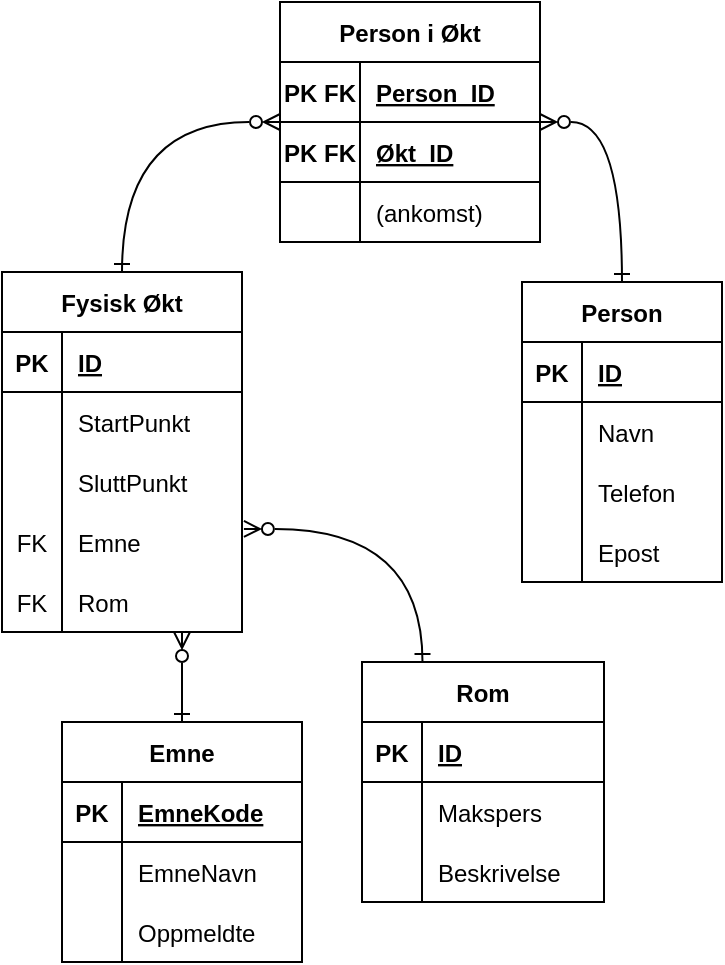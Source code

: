 <mxfile version="15.8.7" type="device"><diagram id="LNjsObr96MEVkVsBmlRo" name="Page-1"><mxGraphModel dx="649" dy="584" grid="1" gridSize="10" guides="1" tooltips="1" connect="1" arrows="1" fold="1" page="1" pageScale="1" pageWidth="827" pageHeight="1169" math="0" shadow="0"><root><mxCell id="0"/><mxCell id="1" parent="0"/><mxCell id="1TP7zdy_RqAheiUYBRkY-101" style="edgeStyle=orthogonalEdgeStyle;curved=1;rounded=0;orthogonalLoop=1;jettySize=auto;html=1;exitX=0.5;exitY=0;exitDx=0;exitDy=0;entryX=1;entryY=0.5;entryDx=0;entryDy=0;startArrow=ERone;startFill=0;endArrow=ERzeroToMany;endFill=0;" edge="1" parent="1" source="1TP7zdy_RqAheiUYBRkY-4" target="1TP7zdy_RqAheiUYBRkY-70"><mxGeometry relative="1" as="geometry"/></mxCell><mxCell id="1TP7zdy_RqAheiUYBRkY-4" value="Person" style="shape=table;startSize=30;container=1;collapsible=1;childLayout=tableLayout;fixedRows=1;rowLines=0;fontStyle=1;align=center;resizeLast=1;" vertex="1" parent="1"><mxGeometry x="460" y="230" width="100" height="150" as="geometry"/></mxCell><mxCell id="1TP7zdy_RqAheiUYBRkY-5" value="" style="shape=partialRectangle;collapsible=0;dropTarget=0;pointerEvents=0;fillColor=none;top=0;left=0;bottom=1;right=0;points=[[0,0.5],[1,0.5]];portConstraint=eastwest;" vertex="1" parent="1TP7zdy_RqAheiUYBRkY-4"><mxGeometry y="30" width="100" height="30" as="geometry"/></mxCell><mxCell id="1TP7zdy_RqAheiUYBRkY-6" value="PK" style="shape=partialRectangle;connectable=0;fillColor=none;top=0;left=0;bottom=0;right=0;fontStyle=1;overflow=hidden;" vertex="1" parent="1TP7zdy_RqAheiUYBRkY-5"><mxGeometry width="30" height="30" as="geometry"><mxRectangle width="30" height="30" as="alternateBounds"/></mxGeometry></mxCell><mxCell id="1TP7zdy_RqAheiUYBRkY-7" value="ID" style="shape=partialRectangle;connectable=0;fillColor=none;top=0;left=0;bottom=0;right=0;align=left;spacingLeft=6;fontStyle=5;overflow=hidden;" vertex="1" parent="1TP7zdy_RqAheiUYBRkY-5"><mxGeometry x="30" width="70" height="30" as="geometry"><mxRectangle width="70" height="30" as="alternateBounds"/></mxGeometry></mxCell><mxCell id="1TP7zdy_RqAheiUYBRkY-8" value="" style="shape=partialRectangle;collapsible=0;dropTarget=0;pointerEvents=0;fillColor=none;top=0;left=0;bottom=0;right=0;points=[[0,0.5],[1,0.5]];portConstraint=eastwest;" vertex="1" parent="1TP7zdy_RqAheiUYBRkY-4"><mxGeometry y="60" width="100" height="30" as="geometry"/></mxCell><mxCell id="1TP7zdy_RqAheiUYBRkY-9" value="" style="shape=partialRectangle;connectable=0;fillColor=none;top=0;left=0;bottom=0;right=0;editable=1;overflow=hidden;" vertex="1" parent="1TP7zdy_RqAheiUYBRkY-8"><mxGeometry width="30" height="30" as="geometry"><mxRectangle width="30" height="30" as="alternateBounds"/></mxGeometry></mxCell><mxCell id="1TP7zdy_RqAheiUYBRkY-10" value="Navn" style="shape=partialRectangle;connectable=0;fillColor=none;top=0;left=0;bottom=0;right=0;align=left;spacingLeft=6;overflow=hidden;" vertex="1" parent="1TP7zdy_RqAheiUYBRkY-8"><mxGeometry x="30" width="70" height="30" as="geometry"><mxRectangle width="70" height="30" as="alternateBounds"/></mxGeometry></mxCell><mxCell id="1TP7zdy_RqAheiUYBRkY-23" value="" style="shape=partialRectangle;collapsible=0;dropTarget=0;pointerEvents=0;fillColor=none;top=0;left=0;bottom=0;right=0;points=[[0,0.5],[1,0.5]];portConstraint=eastwest;" vertex="1" parent="1TP7zdy_RqAheiUYBRkY-4"><mxGeometry y="90" width="100" height="30" as="geometry"/></mxCell><mxCell id="1TP7zdy_RqAheiUYBRkY-24" value="" style="shape=partialRectangle;connectable=0;fillColor=none;top=0;left=0;bottom=0;right=0;editable=1;overflow=hidden;" vertex="1" parent="1TP7zdy_RqAheiUYBRkY-23"><mxGeometry width="30" height="30" as="geometry"><mxRectangle width="30" height="30" as="alternateBounds"/></mxGeometry></mxCell><mxCell id="1TP7zdy_RqAheiUYBRkY-25" value="Telefon" style="shape=partialRectangle;connectable=0;fillColor=none;top=0;left=0;bottom=0;right=0;align=left;spacingLeft=6;overflow=hidden;" vertex="1" parent="1TP7zdy_RqAheiUYBRkY-23"><mxGeometry x="30" width="70" height="30" as="geometry"><mxRectangle width="70" height="30" as="alternateBounds"/></mxGeometry></mxCell><mxCell id="1TP7zdy_RqAheiUYBRkY-26" value="" style="shape=partialRectangle;collapsible=0;dropTarget=0;pointerEvents=0;fillColor=none;top=0;left=0;bottom=0;right=0;points=[[0,0.5],[1,0.5]];portConstraint=eastwest;" vertex="1" parent="1TP7zdy_RqAheiUYBRkY-4"><mxGeometry y="120" width="100" height="30" as="geometry"/></mxCell><mxCell id="1TP7zdy_RqAheiUYBRkY-27" value="" style="shape=partialRectangle;connectable=0;fillColor=none;top=0;left=0;bottom=0;right=0;editable=1;overflow=hidden;" vertex="1" parent="1TP7zdy_RqAheiUYBRkY-26"><mxGeometry width="30" height="30" as="geometry"><mxRectangle width="30" height="30" as="alternateBounds"/></mxGeometry></mxCell><mxCell id="1TP7zdy_RqAheiUYBRkY-28" value="Epost" style="shape=partialRectangle;connectable=0;fillColor=none;top=0;left=0;bottom=0;right=0;align=left;spacingLeft=6;overflow=hidden;" vertex="1" parent="1TP7zdy_RqAheiUYBRkY-26"><mxGeometry x="30" width="70" height="30" as="geometry"><mxRectangle width="70" height="30" as="alternateBounds"/></mxGeometry></mxCell><mxCell id="1TP7zdy_RqAheiUYBRkY-97" style="edgeStyle=orthogonalEdgeStyle;curved=1;rounded=0;orthogonalLoop=1;jettySize=auto;html=1;exitX=0.5;exitY=0;exitDx=0;exitDy=0;entryX=0;entryY=0.5;entryDx=0;entryDy=0;startArrow=ERone;startFill=0;endArrow=ERzeroToMany;endFill=0;" edge="1" parent="1" source="1TP7zdy_RqAheiUYBRkY-29" target="1TP7zdy_RqAheiUYBRkY-70"><mxGeometry relative="1" as="geometry"/></mxCell><mxCell id="1TP7zdy_RqAheiUYBRkY-29" value="&#10;Fysisk Økt&#10;&#9;&#9;" style="shape=table;startSize=30;container=1;collapsible=1;childLayout=tableLayout;fixedRows=1;rowLines=0;fontStyle=1;align=center;resizeLast=1;" vertex="1" parent="1"><mxGeometry x="200" y="225" width="120" height="180" as="geometry"><mxRectangle x="110" y="110" width="90" height="30" as="alternateBounds"/></mxGeometry></mxCell><mxCell id="1TP7zdy_RqAheiUYBRkY-30" value="" style="shape=partialRectangle;collapsible=0;dropTarget=0;pointerEvents=0;fillColor=none;top=0;left=0;bottom=1;right=0;points=[[0,0.5],[1,0.5]];portConstraint=eastwest;" vertex="1" parent="1TP7zdy_RqAheiUYBRkY-29"><mxGeometry y="30" width="120" height="30" as="geometry"/></mxCell><mxCell id="1TP7zdy_RqAheiUYBRkY-31" value="PK" style="shape=partialRectangle;connectable=0;fillColor=none;top=0;left=0;bottom=0;right=0;fontStyle=1;overflow=hidden;" vertex="1" parent="1TP7zdy_RqAheiUYBRkY-30"><mxGeometry width="30" height="30" as="geometry"><mxRectangle width="30" height="30" as="alternateBounds"/></mxGeometry></mxCell><mxCell id="1TP7zdy_RqAheiUYBRkY-32" value="ID" style="shape=partialRectangle;connectable=0;fillColor=none;top=0;left=0;bottom=0;right=0;align=left;spacingLeft=6;fontStyle=5;overflow=hidden;" vertex="1" parent="1TP7zdy_RqAheiUYBRkY-30"><mxGeometry x="30" width="90" height="30" as="geometry"><mxRectangle width="90" height="30" as="alternateBounds"/></mxGeometry></mxCell><mxCell id="1TP7zdy_RqAheiUYBRkY-33" value="" style="shape=partialRectangle;collapsible=0;dropTarget=0;pointerEvents=0;fillColor=none;top=0;left=0;bottom=0;right=0;points=[[0,0.5],[1,0.5]];portConstraint=eastwest;" vertex="1" parent="1TP7zdy_RqAheiUYBRkY-29"><mxGeometry y="60" width="120" height="30" as="geometry"/></mxCell><mxCell id="1TP7zdy_RqAheiUYBRkY-34" value="" style="shape=partialRectangle;connectable=0;fillColor=none;top=0;left=0;bottom=0;right=0;editable=1;overflow=hidden;" vertex="1" parent="1TP7zdy_RqAheiUYBRkY-33"><mxGeometry width="30" height="30" as="geometry"><mxRectangle width="30" height="30" as="alternateBounds"/></mxGeometry></mxCell><mxCell id="1TP7zdy_RqAheiUYBRkY-35" value="StartPunkt" style="shape=partialRectangle;connectable=0;fillColor=none;top=0;left=0;bottom=0;right=0;align=left;spacingLeft=6;overflow=hidden;" vertex="1" parent="1TP7zdy_RqAheiUYBRkY-33"><mxGeometry x="30" width="90" height="30" as="geometry"><mxRectangle width="90" height="30" as="alternateBounds"/></mxGeometry></mxCell><mxCell id="1TP7zdy_RqAheiUYBRkY-36" value="" style="shape=partialRectangle;collapsible=0;dropTarget=0;pointerEvents=0;fillColor=none;top=0;left=0;bottom=0;right=0;points=[[0,0.5],[1,0.5]];portConstraint=eastwest;" vertex="1" parent="1TP7zdy_RqAheiUYBRkY-29"><mxGeometry y="90" width="120" height="30" as="geometry"/></mxCell><mxCell id="1TP7zdy_RqAheiUYBRkY-37" value="" style="shape=partialRectangle;connectable=0;fillColor=none;top=0;left=0;bottom=0;right=0;editable=1;overflow=hidden;" vertex="1" parent="1TP7zdy_RqAheiUYBRkY-36"><mxGeometry width="30" height="30" as="geometry"><mxRectangle width="30" height="30" as="alternateBounds"/></mxGeometry></mxCell><mxCell id="1TP7zdy_RqAheiUYBRkY-38" value="SluttPunkt" style="shape=partialRectangle;connectable=0;fillColor=none;top=0;left=0;bottom=0;right=0;align=left;spacingLeft=6;overflow=hidden;" vertex="1" parent="1TP7zdy_RqAheiUYBRkY-36"><mxGeometry x="30" width="90" height="30" as="geometry"><mxRectangle width="90" height="30" as="alternateBounds"/></mxGeometry></mxCell><mxCell id="1TP7zdy_RqAheiUYBRkY-62" value="" style="shape=partialRectangle;collapsible=0;dropTarget=0;pointerEvents=0;fillColor=none;top=0;left=0;bottom=0;right=0;points=[[0,0.5],[1,0.5]];portConstraint=eastwest;" vertex="1" parent="1TP7zdy_RqAheiUYBRkY-29"><mxGeometry y="120" width="120" height="30" as="geometry"/></mxCell><mxCell id="1TP7zdy_RqAheiUYBRkY-63" value="FK" style="shape=partialRectangle;connectable=0;fillColor=none;top=0;left=0;bottom=0;right=0;editable=1;overflow=hidden;" vertex="1" parent="1TP7zdy_RqAheiUYBRkY-62"><mxGeometry width="30" height="30" as="geometry"><mxRectangle width="30" height="30" as="alternateBounds"/></mxGeometry></mxCell><mxCell id="1TP7zdy_RqAheiUYBRkY-64" value="Emne" style="shape=partialRectangle;connectable=0;fillColor=none;top=0;left=0;bottom=0;right=0;align=left;spacingLeft=6;overflow=hidden;" vertex="1" parent="1TP7zdy_RqAheiUYBRkY-62"><mxGeometry x="30" width="90" height="30" as="geometry"><mxRectangle width="90" height="30" as="alternateBounds"/></mxGeometry></mxCell><mxCell id="1TP7zdy_RqAheiUYBRkY-65" value="" style="shape=partialRectangle;collapsible=0;dropTarget=0;pointerEvents=0;fillColor=none;top=0;left=0;bottom=0;right=0;points=[[0,0.5],[1,0.5]];portConstraint=eastwest;" vertex="1" parent="1TP7zdy_RqAheiUYBRkY-29"><mxGeometry y="150" width="120" height="30" as="geometry"/></mxCell><mxCell id="1TP7zdy_RqAheiUYBRkY-66" value="FK" style="shape=partialRectangle;connectable=0;fillColor=none;top=0;left=0;bottom=0;right=0;editable=1;overflow=hidden;" vertex="1" parent="1TP7zdy_RqAheiUYBRkY-65"><mxGeometry width="30" height="30" as="geometry"><mxRectangle width="30" height="30" as="alternateBounds"/></mxGeometry></mxCell><mxCell id="1TP7zdy_RqAheiUYBRkY-67" value="Rom" style="shape=partialRectangle;connectable=0;fillColor=none;top=0;left=0;bottom=0;right=0;align=left;spacingLeft=6;overflow=hidden;" vertex="1" parent="1TP7zdy_RqAheiUYBRkY-65"><mxGeometry x="30" width="90" height="30" as="geometry"><mxRectangle width="90" height="30" as="alternateBounds"/></mxGeometry></mxCell><mxCell id="1TP7zdy_RqAheiUYBRkY-100" style="edgeStyle=orthogonalEdgeStyle;curved=1;rounded=0;orthogonalLoop=1;jettySize=auto;html=1;exitX=0.5;exitY=0;exitDx=0;exitDy=0;entryX=0.75;entryY=1;entryDx=0;entryDy=0;startArrow=ERone;startFill=0;endArrow=ERzeroToMany;endFill=0;" edge="1" parent="1" source="1TP7zdy_RqAheiUYBRkY-42" target="1TP7zdy_RqAheiUYBRkY-29"><mxGeometry relative="1" as="geometry"/></mxCell><mxCell id="1TP7zdy_RqAheiUYBRkY-42" value="&#10;Emne&#10;&#9;&#9;" style="shape=table;startSize=30;container=1;collapsible=1;childLayout=tableLayout;fixedRows=1;rowLines=0;fontStyle=1;align=center;resizeLast=1;" vertex="1" parent="1"><mxGeometry x="230" y="450" width="120" height="120" as="geometry"><mxRectangle x="110" y="110" width="90" height="30" as="alternateBounds"/></mxGeometry></mxCell><mxCell id="1TP7zdy_RqAheiUYBRkY-43" value="" style="shape=partialRectangle;collapsible=0;dropTarget=0;pointerEvents=0;fillColor=none;top=0;left=0;bottom=1;right=0;points=[[0,0.5],[1,0.5]];portConstraint=eastwest;" vertex="1" parent="1TP7zdy_RqAheiUYBRkY-42"><mxGeometry y="30" width="120" height="30" as="geometry"/></mxCell><mxCell id="1TP7zdy_RqAheiUYBRkY-44" value="PK" style="shape=partialRectangle;connectable=0;fillColor=none;top=0;left=0;bottom=0;right=0;fontStyle=1;overflow=hidden;" vertex="1" parent="1TP7zdy_RqAheiUYBRkY-43"><mxGeometry width="30" height="30" as="geometry"><mxRectangle width="30" height="30" as="alternateBounds"/></mxGeometry></mxCell><mxCell id="1TP7zdy_RqAheiUYBRkY-45" value="EmneKode" style="shape=partialRectangle;connectable=0;fillColor=none;top=0;left=0;bottom=0;right=0;align=left;spacingLeft=6;fontStyle=5;overflow=hidden;" vertex="1" parent="1TP7zdy_RqAheiUYBRkY-43"><mxGeometry x="30" width="90" height="30" as="geometry"><mxRectangle width="90" height="30" as="alternateBounds"/></mxGeometry></mxCell><mxCell id="1TP7zdy_RqAheiUYBRkY-46" value="" style="shape=partialRectangle;collapsible=0;dropTarget=0;pointerEvents=0;fillColor=none;top=0;left=0;bottom=0;right=0;points=[[0,0.5],[1,0.5]];portConstraint=eastwest;" vertex="1" parent="1TP7zdy_RqAheiUYBRkY-42"><mxGeometry y="60" width="120" height="30" as="geometry"/></mxCell><mxCell id="1TP7zdy_RqAheiUYBRkY-47" value="" style="shape=partialRectangle;connectable=0;fillColor=none;top=0;left=0;bottom=0;right=0;editable=1;overflow=hidden;" vertex="1" parent="1TP7zdy_RqAheiUYBRkY-46"><mxGeometry width="30" height="30" as="geometry"><mxRectangle width="30" height="30" as="alternateBounds"/></mxGeometry></mxCell><mxCell id="1TP7zdy_RqAheiUYBRkY-48" value="EmneNavn" style="shape=partialRectangle;connectable=0;fillColor=none;top=0;left=0;bottom=0;right=0;align=left;spacingLeft=6;overflow=hidden;" vertex="1" parent="1TP7zdy_RqAheiUYBRkY-46"><mxGeometry x="30" width="90" height="30" as="geometry"><mxRectangle width="90" height="30" as="alternateBounds"/></mxGeometry></mxCell><mxCell id="1TP7zdy_RqAheiUYBRkY-49" value="" style="shape=partialRectangle;collapsible=0;dropTarget=0;pointerEvents=0;fillColor=none;top=0;left=0;bottom=0;right=0;points=[[0,0.5],[1,0.5]];portConstraint=eastwest;" vertex="1" parent="1TP7zdy_RqAheiUYBRkY-42"><mxGeometry y="90" width="120" height="30" as="geometry"/></mxCell><mxCell id="1TP7zdy_RqAheiUYBRkY-50" value="" style="shape=partialRectangle;connectable=0;fillColor=none;top=0;left=0;bottom=0;right=0;editable=1;overflow=hidden;" vertex="1" parent="1TP7zdy_RqAheiUYBRkY-49"><mxGeometry width="30" height="30" as="geometry"><mxRectangle width="30" height="30" as="alternateBounds"/></mxGeometry></mxCell><mxCell id="1TP7zdy_RqAheiUYBRkY-51" value="Oppmeldte" style="shape=partialRectangle;connectable=0;fillColor=none;top=0;left=0;bottom=0;right=0;align=left;spacingLeft=6;overflow=hidden;" vertex="1" parent="1TP7zdy_RqAheiUYBRkY-49"><mxGeometry x="30" width="90" height="30" as="geometry"><mxRectangle width="90" height="30" as="alternateBounds"/></mxGeometry></mxCell><mxCell id="1TP7zdy_RqAheiUYBRkY-99" style="edgeStyle=orthogonalEdgeStyle;curved=1;rounded=0;orthogonalLoop=1;jettySize=auto;html=1;exitX=0.25;exitY=0;exitDx=0;exitDy=0;entryX=1.008;entryY=0.283;entryDx=0;entryDy=0;entryPerimeter=0;startArrow=ERone;startFill=0;endArrow=ERzeroToMany;endFill=0;" edge="1" parent="1" source="1TP7zdy_RqAheiUYBRkY-52" target="1TP7zdy_RqAheiUYBRkY-62"><mxGeometry relative="1" as="geometry"/></mxCell><mxCell id="1TP7zdy_RqAheiUYBRkY-52" value="&#10;Rom&#10;&#9;&#9;" style="shape=table;startSize=30;container=1;collapsible=1;childLayout=tableLayout;fixedRows=1;rowLines=0;fontStyle=1;align=center;resizeLast=1;" vertex="1" parent="1"><mxGeometry x="380" y="420" width="121" height="120" as="geometry"><mxRectangle x="110" y="110" width="90" height="30" as="alternateBounds"/></mxGeometry></mxCell><mxCell id="1TP7zdy_RqAheiUYBRkY-53" value="" style="shape=partialRectangle;collapsible=0;dropTarget=0;pointerEvents=0;fillColor=none;top=0;left=0;bottom=1;right=0;points=[[0,0.5],[1,0.5]];portConstraint=eastwest;" vertex="1" parent="1TP7zdy_RqAheiUYBRkY-52"><mxGeometry y="30" width="121" height="30" as="geometry"/></mxCell><mxCell id="1TP7zdy_RqAheiUYBRkY-54" value="PK" style="shape=partialRectangle;connectable=0;fillColor=none;top=0;left=0;bottom=0;right=0;fontStyle=1;overflow=hidden;" vertex="1" parent="1TP7zdy_RqAheiUYBRkY-53"><mxGeometry width="30" height="30" as="geometry"><mxRectangle width="30" height="30" as="alternateBounds"/></mxGeometry></mxCell><mxCell id="1TP7zdy_RqAheiUYBRkY-55" value="ID" style="shape=partialRectangle;connectable=0;fillColor=none;top=0;left=0;bottom=0;right=0;align=left;spacingLeft=6;fontStyle=5;overflow=hidden;" vertex="1" parent="1TP7zdy_RqAheiUYBRkY-53"><mxGeometry x="30" width="91" height="30" as="geometry"><mxRectangle width="91" height="30" as="alternateBounds"/></mxGeometry></mxCell><mxCell id="1TP7zdy_RqAheiUYBRkY-56" value="" style="shape=partialRectangle;collapsible=0;dropTarget=0;pointerEvents=0;fillColor=none;top=0;left=0;bottom=0;right=0;points=[[0,0.5],[1,0.5]];portConstraint=eastwest;" vertex="1" parent="1TP7zdy_RqAheiUYBRkY-52"><mxGeometry y="60" width="121" height="30" as="geometry"/></mxCell><mxCell id="1TP7zdy_RqAheiUYBRkY-57" value="" style="shape=partialRectangle;connectable=0;fillColor=none;top=0;left=0;bottom=0;right=0;editable=1;overflow=hidden;" vertex="1" parent="1TP7zdy_RqAheiUYBRkY-56"><mxGeometry width="30" height="30" as="geometry"><mxRectangle width="30" height="30" as="alternateBounds"/></mxGeometry></mxCell><mxCell id="1TP7zdy_RqAheiUYBRkY-58" value="Makspers" style="shape=partialRectangle;connectable=0;fillColor=none;top=0;left=0;bottom=0;right=0;align=left;spacingLeft=6;overflow=hidden;" vertex="1" parent="1TP7zdy_RqAheiUYBRkY-56"><mxGeometry x="30" width="91" height="30" as="geometry"><mxRectangle width="91" height="30" as="alternateBounds"/></mxGeometry></mxCell><mxCell id="1TP7zdy_RqAheiUYBRkY-59" value="" style="shape=partialRectangle;collapsible=0;dropTarget=0;pointerEvents=0;fillColor=none;top=0;left=0;bottom=0;right=0;points=[[0,0.5],[1,0.5]];portConstraint=eastwest;" vertex="1" parent="1TP7zdy_RqAheiUYBRkY-52"><mxGeometry y="90" width="121" height="30" as="geometry"/></mxCell><mxCell id="1TP7zdy_RqAheiUYBRkY-60" value="" style="shape=partialRectangle;connectable=0;fillColor=none;top=0;left=0;bottom=0;right=0;editable=1;overflow=hidden;" vertex="1" parent="1TP7zdy_RqAheiUYBRkY-59"><mxGeometry width="30" height="30" as="geometry"><mxRectangle width="30" height="30" as="alternateBounds"/></mxGeometry></mxCell><mxCell id="1TP7zdy_RqAheiUYBRkY-61" value="Beskrivelse" style="shape=partialRectangle;connectable=0;fillColor=none;top=0;left=0;bottom=0;right=0;align=left;spacingLeft=6;overflow=hidden;" vertex="1" parent="1TP7zdy_RqAheiUYBRkY-59"><mxGeometry x="30" width="91" height="30" as="geometry"><mxRectangle width="91" height="30" as="alternateBounds"/></mxGeometry></mxCell><mxCell id="1TP7zdy_RqAheiUYBRkY-70" value="Person i Økt" style="shape=table;startSize=30;container=1;collapsible=1;childLayout=tableLayout;fixedRows=1;rowLines=0;fontStyle=1;align=center;resizeLast=1;" vertex="1" parent="1"><mxGeometry x="339" y="90" width="130" height="120" as="geometry"/></mxCell><mxCell id="1TP7zdy_RqAheiUYBRkY-71" value="" style="shape=partialRectangle;collapsible=0;dropTarget=0;pointerEvents=0;fillColor=none;top=0;left=0;bottom=1;right=0;points=[[0,0.5],[1,0.5]];portConstraint=eastwest;" vertex="1" parent="1TP7zdy_RqAheiUYBRkY-70"><mxGeometry y="30" width="130" height="30" as="geometry"/></mxCell><mxCell id="1TP7zdy_RqAheiUYBRkY-72" value="PK FK" style="shape=partialRectangle;connectable=0;fillColor=none;top=0;left=0;bottom=0;right=0;fontStyle=1;overflow=hidden;" vertex="1" parent="1TP7zdy_RqAheiUYBRkY-71"><mxGeometry width="40" height="30" as="geometry"><mxRectangle width="40" height="30" as="alternateBounds"/></mxGeometry></mxCell><mxCell id="1TP7zdy_RqAheiUYBRkY-73" value="Person_ID" style="shape=partialRectangle;connectable=0;fillColor=none;top=0;left=0;bottom=0;right=0;align=left;spacingLeft=6;fontStyle=5;overflow=hidden;" vertex="1" parent="1TP7zdy_RqAheiUYBRkY-71"><mxGeometry x="40" width="90" height="30" as="geometry"><mxRectangle width="90" height="30" as="alternateBounds"/></mxGeometry></mxCell><mxCell id="1TP7zdy_RqAheiUYBRkY-83" value="" style="shape=partialRectangle;collapsible=0;dropTarget=0;pointerEvents=0;fillColor=none;top=0;left=0;bottom=1;right=0;points=[[0,0.5],[1,0.5]];portConstraint=eastwest;" vertex="1" parent="1TP7zdy_RqAheiUYBRkY-70"><mxGeometry y="60" width="130" height="30" as="geometry"/></mxCell><mxCell id="1TP7zdy_RqAheiUYBRkY-84" value="PK FK" style="shape=partialRectangle;connectable=0;fillColor=none;top=0;left=0;bottom=0;right=0;fontStyle=1;overflow=hidden;" vertex="1" parent="1TP7zdy_RqAheiUYBRkY-83"><mxGeometry width="40" height="30" as="geometry"><mxRectangle width="40" height="30" as="alternateBounds"/></mxGeometry></mxCell><mxCell id="1TP7zdy_RqAheiUYBRkY-85" value="Økt_ID" style="shape=partialRectangle;connectable=0;fillColor=none;top=0;left=0;bottom=0;right=0;align=left;spacingLeft=6;fontStyle=5;overflow=hidden;" vertex="1" parent="1TP7zdy_RqAheiUYBRkY-83"><mxGeometry x="40" width="90" height="30" as="geometry"><mxRectangle width="90" height="30" as="alternateBounds"/></mxGeometry></mxCell><mxCell id="1TP7zdy_RqAheiUYBRkY-86" value="" style="shape=partialRectangle;collapsible=0;dropTarget=0;pointerEvents=0;fillColor=none;top=0;left=0;bottom=1;right=0;points=[[0,0.5],[1,0.5]];portConstraint=eastwest;" vertex="1" parent="1TP7zdy_RqAheiUYBRkY-70"><mxGeometry y="90" width="130" height="30" as="geometry"/></mxCell><mxCell id="1TP7zdy_RqAheiUYBRkY-87" value="" style="shape=partialRectangle;connectable=0;fillColor=none;top=0;left=0;bottom=0;right=0;fontStyle=1;overflow=hidden;" vertex="1" parent="1TP7zdy_RqAheiUYBRkY-86"><mxGeometry width="40" height="30" as="geometry"><mxRectangle width="40" height="30" as="alternateBounds"/></mxGeometry></mxCell><mxCell id="1TP7zdy_RqAheiUYBRkY-88" value="(ankomst)" style="shape=partialRectangle;connectable=0;fillColor=none;top=0;left=0;bottom=0;right=0;align=left;spacingLeft=6;fontStyle=0;overflow=hidden;" vertex="1" parent="1TP7zdy_RqAheiUYBRkY-86"><mxGeometry x="40" width="90" height="30" as="geometry"><mxRectangle width="90" height="30" as="alternateBounds"/></mxGeometry></mxCell></root></mxGraphModel></diagram></mxfile>